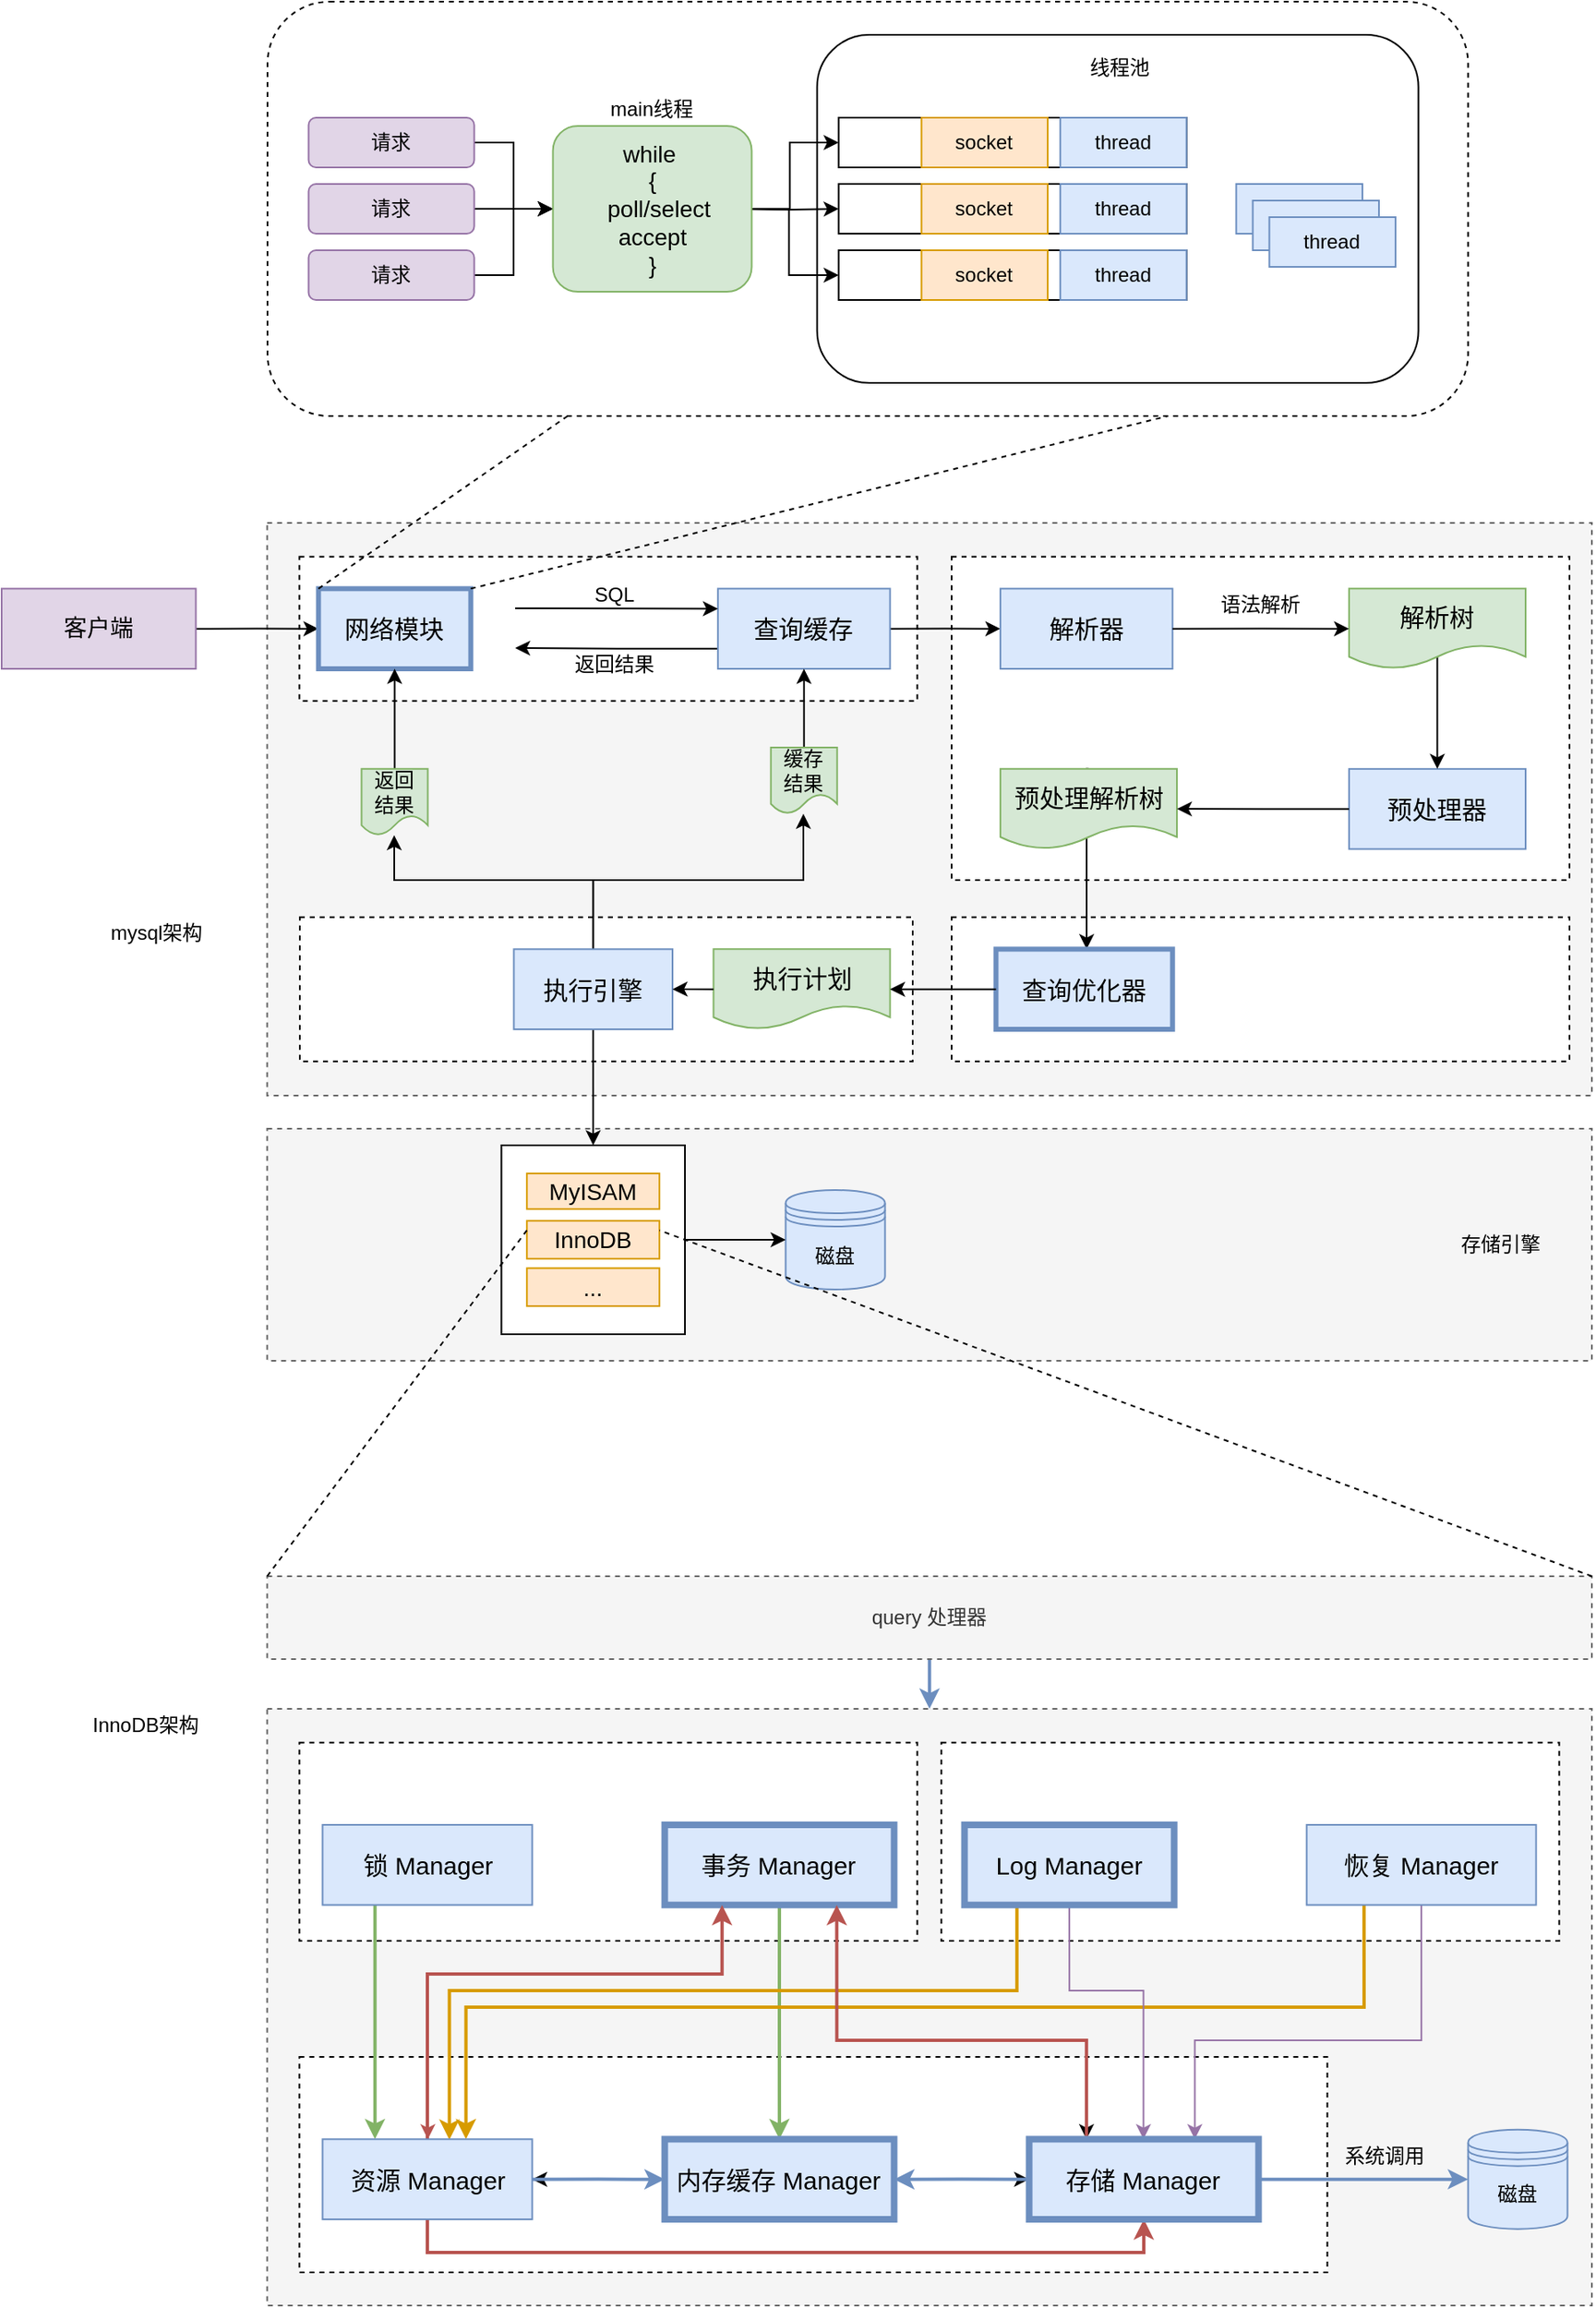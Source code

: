 <mxfile version="13.7.6" type="github">
  <diagram id="Nw3A2sw1rG-FBsZ3vatD" name="Page-1">
    <mxGraphModel dx="1577" dy="2164" grid="1" gridSize="10" guides="1" tooltips="1" connect="1" arrows="1" fold="1" page="1" pageScale="1" pageWidth="827" pageHeight="1169" math="0" shadow="0">
      <root>
        <mxCell id="0" />
        <mxCell id="1" parent="0" />
        <mxCell id="5fxkcOZgIj8-exEb8mg5-109" value="" style="rounded=0;whiteSpace=wrap;html=1;fontSize=12;dashed=1;fillColor=#f5f5f5;strokeColor=#666666;fontColor=#333333;" vertex="1" parent="1">
          <mxGeometry x="160.29" y="950" width="799.71" height="360" as="geometry" />
        </mxCell>
        <mxCell id="5fxkcOZgIj8-exEb8mg5-118" value="" style="rounded=0;whiteSpace=wrap;html=1;fontSize=12;dashed=1;" vertex="1" parent="1">
          <mxGeometry x="179.75" y="1160" width="620.54" height="130" as="geometry" />
        </mxCell>
        <mxCell id="5fxkcOZgIj8-exEb8mg5-103" value="" style="rounded=1;whiteSpace=wrap;html=1;dashed=1;fontSize=12;" vertex="1" parent="1">
          <mxGeometry x="160.48" y="-80" width="724.81" height="250" as="geometry" />
        </mxCell>
        <mxCell id="5fxkcOZgIj8-exEb8mg5-98" value="" style="rounded=0;whiteSpace=wrap;html=1;fontSize=12;dashed=1;fillColor=#f5f5f5;strokeColor=#666666;fontColor=#333333;" vertex="1" parent="1">
          <mxGeometry x="160.29" y="600" width="799.71" height="140" as="geometry" />
        </mxCell>
        <mxCell id="5fxkcOZgIj8-exEb8mg5-94" value="" style="rounded=0;whiteSpace=wrap;html=1;fontSize=12;dashed=1;fillColor=#f5f5f5;strokeColor=#666666;fontColor=#333333;" vertex="1" parent="1">
          <mxGeometry x="160.29" y="234.5" width="799.71" height="345.5" as="geometry" />
        </mxCell>
        <mxCell id="5fxkcOZgIj8-exEb8mg5-97" value="" style="rounded=0;whiteSpace=wrap;html=1;fontSize=12;dashed=1;" vertex="1" parent="1">
          <mxGeometry x="180" y="472.33" width="370" height="87" as="geometry" />
        </mxCell>
        <mxCell id="5fxkcOZgIj8-exEb8mg5-96" value="" style="rounded=0;whiteSpace=wrap;html=1;fontSize=12;dashed=1;" vertex="1" parent="1">
          <mxGeometry x="573.5" y="472.33" width="373" height="87" as="geometry" />
        </mxCell>
        <mxCell id="5fxkcOZgIj8-exEb8mg5-95" value="" style="rounded=0;whiteSpace=wrap;html=1;fontSize=12;dashed=1;" vertex="1" parent="1">
          <mxGeometry x="573.5" y="254.84" width="373" height="195.16" as="geometry" />
        </mxCell>
        <mxCell id="5fxkcOZgIj8-exEb8mg5-93" value="" style="rounded=0;whiteSpace=wrap;html=1;fontSize=12;dashed=1;" vertex="1" parent="1">
          <mxGeometry x="179.75" y="254.84" width="373" height="87" as="geometry" />
        </mxCell>
        <mxCell id="5fxkcOZgIj8-exEb8mg5-38" value="" style="rounded=1;whiteSpace=wrap;html=1;fontSize=12;" vertex="1" parent="1">
          <mxGeometry x="492.29" y="-60" width="363" height="210" as="geometry" />
        </mxCell>
        <mxCell id="5fxkcOZgIj8-exEb8mg5-13" value="" style="rounded=0;whiteSpace=wrap;html=1;fontSize=12;" vertex="1" parent="1">
          <mxGeometry x="505.29" y="-10" width="210" height="30" as="geometry" />
        </mxCell>
        <mxCell id="5fxkcOZgIj8-exEb8mg5-32" style="edgeStyle=orthogonalEdgeStyle;rounded=0;orthogonalLoop=1;jettySize=auto;html=1;exitX=1;exitY=0.5;exitDx=0;exitDy=0;entryX=0;entryY=0.5;entryDx=0;entryDy=0;fontSize=12;" edge="1" parent="1" target="5fxkcOZgIj8-exEb8mg5-13">
          <mxGeometry relative="1" as="geometry">
            <mxPoint x="445.29" y="45" as="sourcePoint" />
          </mxGeometry>
        </mxCell>
        <mxCell id="5fxkcOZgIj8-exEb8mg5-33" style="edgeStyle=orthogonalEdgeStyle;rounded=0;orthogonalLoop=1;jettySize=auto;html=1;exitX=1;exitY=0.5;exitDx=0;exitDy=0;entryX=0;entryY=0.5;entryDx=0;entryDy=0;fontSize=12;" edge="1" parent="1" target="5fxkcOZgIj8-exEb8mg5-14">
          <mxGeometry relative="1" as="geometry">
            <mxPoint x="445.29" y="45" as="sourcePoint" />
          </mxGeometry>
        </mxCell>
        <mxCell id="5fxkcOZgIj8-exEb8mg5-34" style="edgeStyle=orthogonalEdgeStyle;rounded=0;orthogonalLoop=1;jettySize=auto;html=1;exitX=1;exitY=0.5;exitDx=0;exitDy=0;fontSize=12;" edge="1" parent="1" source="5fxkcOZgIj8-exEb8mg5-44" target="5fxkcOZgIj8-exEb8mg5-18">
          <mxGeometry relative="1" as="geometry">
            <mxPoint x="445.29" y="45" as="sourcePoint" />
            <Array as="points">
              <mxPoint x="475.29" y="45" />
              <mxPoint x="475.29" y="85" />
            </Array>
          </mxGeometry>
        </mxCell>
        <mxCell id="5fxkcOZgIj8-exEb8mg5-12" value="" style="group" vertex="1" connectable="0" parent="1">
          <mxGeometry x="555.29" y="-10" width="160" height="30" as="geometry" />
        </mxCell>
        <mxCell id="5fxkcOZgIj8-exEb8mg5-10" value="socket" style="rounded=0;whiteSpace=wrap;html=1;fontSize=12;fillColor=#ffe6cc;strokeColor=#d79b00;" vertex="1" parent="5fxkcOZgIj8-exEb8mg5-12">
          <mxGeometry width="76.19" height="30" as="geometry" />
        </mxCell>
        <mxCell id="5fxkcOZgIj8-exEb8mg5-11" value="thread" style="rounded=0;whiteSpace=wrap;html=1;fontSize=12;fillColor=#dae8fc;strokeColor=#6c8ebf;" vertex="1" parent="5fxkcOZgIj8-exEb8mg5-12">
          <mxGeometry x="83.81" width="76.19" height="30" as="geometry" />
        </mxCell>
        <mxCell id="5fxkcOZgIj8-exEb8mg5-14" value="" style="rounded=0;whiteSpace=wrap;html=1;fontSize=12;" vertex="1" parent="1">
          <mxGeometry x="505.29" y="30" width="210" height="30" as="geometry" />
        </mxCell>
        <mxCell id="5fxkcOZgIj8-exEb8mg5-15" value="" style="group" vertex="1" connectable="0" parent="1">
          <mxGeometry x="555.29" y="30" width="160" height="30" as="geometry" />
        </mxCell>
        <mxCell id="5fxkcOZgIj8-exEb8mg5-16" value="socket" style="rounded=0;whiteSpace=wrap;html=1;fontSize=12;fillColor=#ffe6cc;strokeColor=#d79b00;" vertex="1" parent="5fxkcOZgIj8-exEb8mg5-15">
          <mxGeometry width="76.19" height="30" as="geometry" />
        </mxCell>
        <mxCell id="5fxkcOZgIj8-exEb8mg5-17" value="thread" style="rounded=0;whiteSpace=wrap;html=1;fontSize=12;fillColor=#dae8fc;strokeColor=#6c8ebf;" vertex="1" parent="5fxkcOZgIj8-exEb8mg5-15">
          <mxGeometry x="83.81" width="76.19" height="30" as="geometry" />
        </mxCell>
        <mxCell id="5fxkcOZgIj8-exEb8mg5-18" value="" style="rounded=0;whiteSpace=wrap;html=1;fontSize=12;" vertex="1" parent="1">
          <mxGeometry x="505.29" y="70" width="210" height="30" as="geometry" />
        </mxCell>
        <mxCell id="5fxkcOZgIj8-exEb8mg5-19" value="" style="group" vertex="1" connectable="0" parent="1">
          <mxGeometry x="555.29" y="70" width="160" height="30" as="geometry" />
        </mxCell>
        <mxCell id="5fxkcOZgIj8-exEb8mg5-20" value="socket" style="rounded=0;whiteSpace=wrap;html=1;fontSize=12;fillColor=#ffe6cc;strokeColor=#d79b00;" vertex="1" parent="5fxkcOZgIj8-exEb8mg5-19">
          <mxGeometry width="76.19" height="30" as="geometry" />
        </mxCell>
        <mxCell id="5fxkcOZgIj8-exEb8mg5-21" value="thread" style="rounded=0;whiteSpace=wrap;html=1;fontSize=12;fillColor=#dae8fc;strokeColor=#6c8ebf;" vertex="1" parent="5fxkcOZgIj8-exEb8mg5-19">
          <mxGeometry x="83.81" width="76.19" height="30" as="geometry" />
        </mxCell>
        <mxCell id="5fxkcOZgIj8-exEb8mg5-26" value="thread" style="rounded=0;whiteSpace=wrap;html=1;fontSize=12;fillColor=#dae8fc;strokeColor=#6c8ebf;" vertex="1" parent="1">
          <mxGeometry x="745.29" y="30" width="76.19" height="30" as="geometry" />
        </mxCell>
        <mxCell id="5fxkcOZgIj8-exEb8mg5-28" value="thread" style="rounded=0;whiteSpace=wrap;html=1;fontSize=12;fillColor=#dae8fc;strokeColor=#6c8ebf;" vertex="1" parent="1">
          <mxGeometry x="755.29" y="40" width="76.19" height="30" as="geometry" />
        </mxCell>
        <mxCell id="5fxkcOZgIj8-exEb8mg5-29" value="thread" style="rounded=0;whiteSpace=wrap;html=1;fontSize=12;fillColor=#dae8fc;strokeColor=#6c8ebf;" vertex="1" parent="1">
          <mxGeometry x="765.29" y="50" width="76.19" height="30" as="geometry" />
        </mxCell>
        <mxCell id="5fxkcOZgIj8-exEb8mg5-31" value="线程池" style="text;html=1;strokeColor=none;fillColor=none;align=center;verticalAlign=middle;whiteSpace=wrap;rounded=0;fontSize=12;" vertex="1" parent="1">
          <mxGeometry x="655.29" y="-50" width="40" height="20" as="geometry" />
        </mxCell>
        <mxCell id="5fxkcOZgIj8-exEb8mg5-39" value="main线程" style="text;html=1;strokeColor=none;fillColor=none;align=center;verticalAlign=middle;whiteSpace=wrap;rounded=0;fontSize=12;" vertex="1" parent="1">
          <mxGeometry x="365.29" y="-25" width="55" height="20" as="geometry" />
        </mxCell>
        <mxCell id="5fxkcOZgIj8-exEb8mg5-46" style="edgeStyle=orthogonalEdgeStyle;rounded=0;orthogonalLoop=1;jettySize=auto;html=1;exitX=1;exitY=0.5;exitDx=0;exitDy=0;entryX=0;entryY=0.5;entryDx=0;entryDy=0;fontSize=12;" edge="1" parent="1" source="5fxkcOZgIj8-exEb8mg5-41" target="5fxkcOZgIj8-exEb8mg5-44">
          <mxGeometry relative="1" as="geometry" />
        </mxCell>
        <mxCell id="5fxkcOZgIj8-exEb8mg5-41" value="请求" style="rounded=1;whiteSpace=wrap;html=1;fontSize=12;fillColor=#e1d5e7;strokeColor=#9673a6;" vertex="1" parent="1">
          <mxGeometry x="185.29" y="30" width="100" height="30" as="geometry" />
        </mxCell>
        <mxCell id="5fxkcOZgIj8-exEb8mg5-47" style="edgeStyle=orthogonalEdgeStyle;rounded=0;orthogonalLoop=1;jettySize=auto;html=1;exitX=1;exitY=0.5;exitDx=0;exitDy=0;fontSize=12;" edge="1" parent="1" source="5fxkcOZgIj8-exEb8mg5-42" target="5fxkcOZgIj8-exEb8mg5-44">
          <mxGeometry relative="1" as="geometry" />
        </mxCell>
        <mxCell id="5fxkcOZgIj8-exEb8mg5-42" value="请求" style="rounded=1;whiteSpace=wrap;html=1;fontSize=12;fillColor=#e1d5e7;strokeColor=#9673a6;" vertex="1" parent="1">
          <mxGeometry x="185.29" y="70" width="100" height="30" as="geometry" />
        </mxCell>
        <mxCell id="5fxkcOZgIj8-exEb8mg5-45" style="edgeStyle=orthogonalEdgeStyle;rounded=0;orthogonalLoop=1;jettySize=auto;html=1;exitX=1;exitY=0.5;exitDx=0;exitDy=0;fontSize=12;" edge="1" parent="1" source="5fxkcOZgIj8-exEb8mg5-43" target="5fxkcOZgIj8-exEb8mg5-44">
          <mxGeometry relative="1" as="geometry" />
        </mxCell>
        <mxCell id="5fxkcOZgIj8-exEb8mg5-43" value="请求" style="rounded=1;whiteSpace=wrap;html=1;fontSize=12;fillColor=#e1d5e7;strokeColor=#9673a6;" vertex="1" parent="1">
          <mxGeometry x="185.29" y="-10" width="100" height="30" as="geometry" />
        </mxCell>
        <mxCell id="5fxkcOZgIj8-exEb8mg5-44" value="&lt;span style=&quot;font-size: 14px&quot;&gt;while&amp;nbsp;&lt;/span&gt;&lt;br style=&quot;font-size: 14px&quot;&gt;&lt;span style=&quot;font-size: 14px&quot;&gt;{&lt;/span&gt;&lt;br style=&quot;font-size: 14px&quot;&gt;&lt;span style=&quot;font-size: 14px&quot;&gt;&amp;nbsp; poll/select&lt;/span&gt;&lt;br style=&quot;font-size: 14px&quot;&gt;&lt;span style=&quot;font-size: 14px&quot;&gt;accept&lt;/span&gt;&lt;br style=&quot;font-size: 14px&quot;&gt;&lt;span style=&quot;font-size: 14px&quot;&gt;}&lt;/span&gt;" style="rounded=1;whiteSpace=wrap;html=1;fontSize=12;fillColor=#d5e8d4;strokeColor=#82b366;" vertex="1" parent="1">
          <mxGeometry x="332.79" y="-5" width="120" height="100" as="geometry" />
        </mxCell>
        <mxCell id="5fxkcOZgIj8-exEb8mg5-70" value="" style="group;fontSize=12;" vertex="1" connectable="0" parent="1">
          <mxGeometry x="320" y="627" width="92.5" height="97" as="geometry" />
        </mxCell>
        <mxCell id="5fxkcOZgIj8-exEb8mg5-89" value="" style="rounded=0;whiteSpace=wrap;html=1;fontSize=12;" vertex="1" parent="5fxkcOZgIj8-exEb8mg5-70">
          <mxGeometry x="-18.29" y="-17" width="110.79" height="114" as="geometry" />
        </mxCell>
        <mxCell id="5fxkcOZgIj8-exEb8mg5-67" value="InnoDB" style="rounded=0;whiteSpace=wrap;html=1;fontSize=14;fillColor=#ffe6cc;strokeColor=#d79b00;" vertex="1" parent="5fxkcOZgIj8-exEb8mg5-70">
          <mxGeometry x="-2.9" y="28.57" width="80" height="22.857" as="geometry" />
        </mxCell>
        <mxCell id="5fxkcOZgIj8-exEb8mg5-68" value="MyISAM" style="rounded=0;whiteSpace=wrap;html=1;fontSize=14;fillColor=#ffe6cc;strokeColor=#d79b00;" vertex="1" parent="5fxkcOZgIj8-exEb8mg5-70">
          <mxGeometry x="-2.9" width="80" height="21.43" as="geometry" />
        </mxCell>
        <mxCell id="5fxkcOZgIj8-exEb8mg5-69" value="..." style="rounded=0;whiteSpace=wrap;html=1;fontSize=14;fillColor=#ffe6cc;strokeColor=#d79b00;" vertex="1" parent="5fxkcOZgIj8-exEb8mg5-70">
          <mxGeometry x="-2.89" y="57.143" width="80" height="22.857" as="geometry" />
        </mxCell>
        <mxCell id="5fxkcOZgIj8-exEb8mg5-104" style="edgeStyle=orthogonalEdgeStyle;rounded=0;orthogonalLoop=1;jettySize=auto;html=1;exitX=1;exitY=0.5;exitDx=0;exitDy=0;fontSize=12;" edge="1" parent="1" source="5fxkcOZgIj8-exEb8mg5-3" target="5fxkcOZgIj8-exEb8mg5-73">
          <mxGeometry relative="1" as="geometry" />
        </mxCell>
        <mxCell id="5fxkcOZgIj8-exEb8mg5-3" value="客户端" style="rounded=0;whiteSpace=wrap;html=1;fontSize=14;fillColor=#e1d5e7;strokeColor=#9673a6;" vertex="1" parent="1">
          <mxGeometry y="274.167" width="117.237" height="48.333" as="geometry" />
        </mxCell>
        <mxCell id="5fxkcOZgIj8-exEb8mg5-75" style="edgeStyle=orthogonalEdgeStyle;rounded=0;orthogonalLoop=1;jettySize=auto;html=1;exitX=0;exitY=0.75;exitDx=0;exitDy=0;fontSize=15;" edge="1" parent="1" source="5fxkcOZgIj8-exEb8mg5-51">
          <mxGeometry relative="1" as="geometry">
            <mxPoint x="310" y="310" as="targetPoint" />
          </mxGeometry>
        </mxCell>
        <mxCell id="5fxkcOZgIj8-exEb8mg5-106" style="edgeStyle=orthogonalEdgeStyle;rounded=0;orthogonalLoop=1;jettySize=auto;html=1;exitX=1;exitY=0.5;exitDx=0;exitDy=0;fontSize=12;" edge="1" parent="1" source="5fxkcOZgIj8-exEb8mg5-51" target="5fxkcOZgIj8-exEb8mg5-53">
          <mxGeometry relative="1" as="geometry" />
        </mxCell>
        <mxCell id="5fxkcOZgIj8-exEb8mg5-51" value="查询缓存" style="rounded=0;whiteSpace=wrap;html=1;fontSize=15;fillColor=#dae8fc;strokeColor=#6c8ebf;" vertex="1" parent="1">
          <mxGeometry x="432.401" y="274.167" width="103.914" height="48.333" as="geometry" />
        </mxCell>
        <mxCell id="5fxkcOZgIj8-exEb8mg5-53" value="解析器" style="rounded=0;whiteSpace=wrap;html=1;fontSize=15;fillColor=#dae8fc;strokeColor=#6c8ebf;" vertex="1" parent="1">
          <mxGeometry x="602.928" y="274.167" width="103.914" height="48.333" as="geometry" />
        </mxCell>
        <mxCell id="5fxkcOZgIj8-exEb8mg5-54" value="预处理器" style="rounded=0;whiteSpace=wrap;html=1;fontSize=15;fillColor=#dae8fc;strokeColor=#6c8ebf;" vertex="1" parent="1">
          <mxGeometry x="813.421" y="382.917" width="106.579" height="48.333" as="geometry" />
        </mxCell>
        <mxCell id="5fxkcOZgIj8-exEb8mg5-58" style="edgeStyle=orthogonalEdgeStyle;rounded=0;orthogonalLoop=1;jettySize=auto;html=1;exitX=0.5;exitY=0;exitDx=0;exitDy=0;fontSize=15;" edge="1" parent="1" source="5fxkcOZgIj8-exEb8mg5-55" target="5fxkcOZgIj8-exEb8mg5-54">
          <mxGeometry relative="1" as="geometry">
            <Array as="points">
              <mxPoint x="866.711" y="352.708" />
              <mxPoint x="866.711" y="352.708" />
            </Array>
          </mxGeometry>
        </mxCell>
        <mxCell id="5fxkcOZgIj8-exEb8mg5-55" value="解析树" style="shape=document;whiteSpace=wrap;html=1;boundedLbl=1;fontSize=15;fillColor=#d5e8d4;strokeColor=#82b366;" vertex="1" parent="1">
          <mxGeometry x="813.421" y="274.167" width="106.579" height="48.333" as="geometry" />
        </mxCell>
        <mxCell id="5fxkcOZgIj8-exEb8mg5-57" style="edgeStyle=orthogonalEdgeStyle;rounded=0;orthogonalLoop=1;jettySize=auto;html=1;exitX=1;exitY=0.5;exitDx=0;exitDy=0;fontSize=15;" edge="1" parent="1" source="5fxkcOZgIj8-exEb8mg5-53" target="5fxkcOZgIj8-exEb8mg5-55">
          <mxGeometry relative="1" as="geometry" />
        </mxCell>
        <mxCell id="5fxkcOZgIj8-exEb8mg5-72" style="edgeStyle=orthogonalEdgeStyle;rounded=0;orthogonalLoop=1;jettySize=auto;html=1;exitX=0.5;exitY=0;exitDx=0;exitDy=0;fontSize=15;" edge="1" parent="1" source="5fxkcOZgIj8-exEb8mg5-56" target="5fxkcOZgIj8-exEb8mg5-60">
          <mxGeometry relative="1" as="geometry">
            <Array as="points">
              <mxPoint x="655" y="383" />
            </Array>
          </mxGeometry>
        </mxCell>
        <mxCell id="5fxkcOZgIj8-exEb8mg5-56" value="预处理解析树" style="shape=document;whiteSpace=wrap;html=1;boundedLbl=1;fontSize=15;fillColor=#d5e8d4;strokeColor=#82b366;" vertex="1" parent="1">
          <mxGeometry x="602.928" y="382.917" width="106.579" height="48.333" as="geometry" />
        </mxCell>
        <mxCell id="5fxkcOZgIj8-exEb8mg5-59" style="edgeStyle=orthogonalEdgeStyle;rounded=0;orthogonalLoop=1;jettySize=auto;html=1;exitX=0;exitY=0.5;exitDx=0;exitDy=0;fontSize=15;" edge="1" parent="1" source="5fxkcOZgIj8-exEb8mg5-54" target="5fxkcOZgIj8-exEb8mg5-56">
          <mxGeometry relative="1" as="geometry" />
        </mxCell>
        <mxCell id="5fxkcOZgIj8-exEb8mg5-60" value="查询优化器" style="rounded=0;whiteSpace=wrap;html=1;fontSize=15;fillColor=#dae8fc;strokeColor=#6c8ebf;strokeWidth=3;" vertex="1" parent="1">
          <mxGeometry x="600.265" y="491.667" width="106.579" height="48.333" as="geometry" />
        </mxCell>
        <mxCell id="5fxkcOZgIj8-exEb8mg5-61" value="执行计划" style="shape=document;whiteSpace=wrap;html=1;boundedLbl=1;fontSize=15;fillColor=#d5e8d4;strokeColor=#82b366;" vertex="1" parent="1">
          <mxGeometry x="429.74" y="491.667" width="106.579" height="48.333" as="geometry" />
        </mxCell>
        <mxCell id="5fxkcOZgIj8-exEb8mg5-63" style="edgeStyle=orthogonalEdgeStyle;rounded=0;orthogonalLoop=1;jettySize=auto;html=1;exitX=0;exitY=0.5;exitDx=0;exitDy=0;entryX=1;entryY=0.5;entryDx=0;entryDy=0;fontSize=15;" edge="1" parent="1" source="5fxkcOZgIj8-exEb8mg5-60" target="5fxkcOZgIj8-exEb8mg5-61">
          <mxGeometry relative="1" as="geometry" />
        </mxCell>
        <mxCell id="5fxkcOZgIj8-exEb8mg5-82" style="edgeStyle=orthogonalEdgeStyle;rounded=0;orthogonalLoop=1;jettySize=auto;html=1;exitX=0.5;exitY=0;exitDx=0;exitDy=0;fontSize=12;" edge="1" parent="1" source="5fxkcOZgIj8-exEb8mg5-62" target="5fxkcOZgIj8-exEb8mg5-81">
          <mxGeometry relative="1" as="geometry">
            <Array as="points">
              <mxPoint x="357" y="450" />
              <mxPoint x="237" y="450" />
            </Array>
          </mxGeometry>
        </mxCell>
        <mxCell id="5fxkcOZgIj8-exEb8mg5-83" style="edgeStyle=orthogonalEdgeStyle;rounded=0;orthogonalLoop=1;jettySize=auto;html=1;exitX=0.5;exitY=0;exitDx=0;exitDy=0;fontSize=12;" edge="1" parent="1" source="5fxkcOZgIj8-exEb8mg5-62" target="5fxkcOZgIj8-exEb8mg5-79">
          <mxGeometry relative="1" as="geometry">
            <Array as="points">
              <mxPoint x="357" y="450" />
              <mxPoint x="484" y="450" />
            </Array>
          </mxGeometry>
        </mxCell>
        <mxCell id="5fxkcOZgIj8-exEb8mg5-90" style="edgeStyle=orthogonalEdgeStyle;rounded=0;orthogonalLoop=1;jettySize=auto;html=1;exitX=0.5;exitY=1;exitDx=0;exitDy=0;fontSize=12;" edge="1" parent="1" source="5fxkcOZgIj8-exEb8mg5-62" target="5fxkcOZgIj8-exEb8mg5-89">
          <mxGeometry relative="1" as="geometry" />
        </mxCell>
        <mxCell id="5fxkcOZgIj8-exEb8mg5-62" value="执行引擎" style="rounded=0;whiteSpace=wrap;html=1;fontSize=15;fillColor=#dae8fc;strokeColor=#6c8ebf;" vertex="1" parent="1">
          <mxGeometry x="309.21" y="491.67" width="95.79" height="48.33" as="geometry" />
        </mxCell>
        <mxCell id="5fxkcOZgIj8-exEb8mg5-64" style="edgeStyle=orthogonalEdgeStyle;rounded=0;orthogonalLoop=1;jettySize=auto;html=1;exitX=0;exitY=0.5;exitDx=0;exitDy=0;fontSize=15;" edge="1" parent="1" source="5fxkcOZgIj8-exEb8mg5-61" target="5fxkcOZgIj8-exEb8mg5-62">
          <mxGeometry relative="1" as="geometry" />
        </mxCell>
        <mxCell id="5fxkcOZgIj8-exEb8mg5-73" value="网络模块" style="rounded=0;whiteSpace=wrap;html=1;fontSize=15;fillColor=#dae8fc;strokeColor=#6c8ebf;strokeWidth=3;" vertex="1" parent="1">
          <mxGeometry x="191.27" y="274.17" width="91.96" height="48.33" as="geometry" />
        </mxCell>
        <mxCell id="5fxkcOZgIj8-exEb8mg5-74" value="" style="endArrow=classic;html=1;fontSize=15;entryX=0;entryY=0.25;entryDx=0;entryDy=0;" edge="1" parent="1" target="5fxkcOZgIj8-exEb8mg5-51">
          <mxGeometry width="50" height="50" relative="1" as="geometry">
            <mxPoint x="310" y="286" as="sourcePoint" />
            <mxPoint x="370" y="310" as="targetPoint" />
          </mxGeometry>
        </mxCell>
        <mxCell id="5fxkcOZgIj8-exEb8mg5-80" style="edgeStyle=orthogonalEdgeStyle;rounded=0;orthogonalLoop=1;jettySize=auto;html=1;exitX=0.5;exitY=0;exitDx=0;exitDy=0;entryX=0.5;entryY=1;entryDx=0;entryDy=0;fontSize=12;" edge="1" parent="1" source="5fxkcOZgIj8-exEb8mg5-79" target="5fxkcOZgIj8-exEb8mg5-51">
          <mxGeometry relative="1" as="geometry" />
        </mxCell>
        <mxCell id="5fxkcOZgIj8-exEb8mg5-79" value="缓存&lt;br&gt;结果" style="shape=document;whiteSpace=wrap;html=1;boundedLbl=1;fontSize=12;fillColor=#d5e8d4;strokeColor=#82b366;" vertex="1" parent="1">
          <mxGeometry x="464.36" y="370" width="40" height="40" as="geometry" />
        </mxCell>
        <mxCell id="5fxkcOZgIj8-exEb8mg5-84" style="edgeStyle=orthogonalEdgeStyle;rounded=0;orthogonalLoop=1;jettySize=auto;html=1;exitX=0.5;exitY=0;exitDx=0;exitDy=0;fontSize=12;" edge="1" parent="1" source="5fxkcOZgIj8-exEb8mg5-81" target="5fxkcOZgIj8-exEb8mg5-73">
          <mxGeometry relative="1" as="geometry">
            <mxPoint x="310" y="310" as="targetPoint" />
          </mxGeometry>
        </mxCell>
        <mxCell id="5fxkcOZgIj8-exEb8mg5-81" value="返回&lt;br&gt;结果" style="shape=document;whiteSpace=wrap;html=1;boundedLbl=1;fontSize=12;fillColor=#d5e8d4;strokeColor=#82b366;" vertex="1" parent="1">
          <mxGeometry x="217.25" y="382.92" width="40" height="40" as="geometry" />
        </mxCell>
        <mxCell id="5fxkcOZgIj8-exEb8mg5-85" value="SQL" style="text;html=1;strokeColor=none;fillColor=none;align=center;verticalAlign=middle;whiteSpace=wrap;rounded=0;fontSize=12;" vertex="1" parent="1">
          <mxGeometry x="350" y="268" width="40" height="20" as="geometry" />
        </mxCell>
        <mxCell id="5fxkcOZgIj8-exEb8mg5-86" value="返回结果" style="text;html=1;strokeColor=none;fillColor=none;align=center;verticalAlign=middle;whiteSpace=wrap;rounded=0;fontSize=12;" vertex="1" parent="1">
          <mxGeometry x="340" y="310" width="60" height="20" as="geometry" />
        </mxCell>
        <mxCell id="5fxkcOZgIj8-exEb8mg5-87" value="语法解析" style="text;html=1;strokeColor=none;fillColor=none;align=center;verticalAlign=middle;whiteSpace=wrap;rounded=0;fontSize=12;" vertex="1" parent="1">
          <mxGeometry x="730" y="274.17" width="60" height="20" as="geometry" />
        </mxCell>
        <mxCell id="5fxkcOZgIj8-exEb8mg5-91" value="磁盘" style="shape=datastore;whiteSpace=wrap;html=1;fontSize=12;fillColor=#dae8fc;strokeColor=#6c8ebf;" vertex="1" parent="1">
          <mxGeometry x="473.29" y="637" width="60" height="60" as="geometry" />
        </mxCell>
        <mxCell id="5fxkcOZgIj8-exEb8mg5-92" style="edgeStyle=orthogonalEdgeStyle;rounded=0;orthogonalLoop=1;jettySize=auto;html=1;exitX=1;exitY=0.5;exitDx=0;exitDy=0;fontSize=12;" edge="1" parent="1" source="5fxkcOZgIj8-exEb8mg5-89" target="5fxkcOZgIj8-exEb8mg5-91">
          <mxGeometry relative="1" as="geometry" />
        </mxCell>
        <mxCell id="5fxkcOZgIj8-exEb8mg5-100" value="" style="endArrow=none;html=1;fontSize=12;exitX=1;exitY=0;exitDx=0;exitDy=0;entryX=0.75;entryY=1;entryDx=0;entryDy=0;dashed=1;" edge="1" parent="1" source="5fxkcOZgIj8-exEb8mg5-73" target="5fxkcOZgIj8-exEb8mg5-103">
          <mxGeometry width="50" height="50" relative="1" as="geometry">
            <mxPoint x="240" y="230" as="sourcePoint" />
            <mxPoint x="290" y="180" as="targetPoint" />
          </mxGeometry>
        </mxCell>
        <mxCell id="5fxkcOZgIj8-exEb8mg5-101" value="" style="endArrow=none;html=1;fontSize=12;exitX=0;exitY=0;exitDx=0;exitDy=0;entryX=0.25;entryY=1;entryDx=0;entryDy=0;dashed=1;" edge="1" parent="1" source="5fxkcOZgIj8-exEb8mg5-73" target="5fxkcOZgIj8-exEb8mg5-103">
          <mxGeometry width="50" height="50" relative="1" as="geometry">
            <mxPoint x="190" y="220" as="sourcePoint" />
            <mxPoint y="160" as="targetPoint" />
          </mxGeometry>
        </mxCell>
        <mxCell id="5fxkcOZgIj8-exEb8mg5-105" value="存储引擎" style="text;html=1;strokeColor=none;fillColor=none;align=center;verticalAlign=middle;whiteSpace=wrap;rounded=0;dashed=1;fontSize=12;" vertex="1" parent="1">
          <mxGeometry x="880" y="660" width="50" height="20" as="geometry" />
        </mxCell>
        <mxCell id="5fxkcOZgIj8-exEb8mg5-110" value="" style="rounded=0;whiteSpace=wrap;html=1;fontSize=12;dashed=1;" vertex="1" parent="1">
          <mxGeometry x="179.75" y="970.34" width="373" height="119.66" as="geometry" />
        </mxCell>
        <mxCell id="5fxkcOZgIj8-exEb8mg5-131" style="edgeStyle=orthogonalEdgeStyle;rounded=0;orthogonalLoop=1;jettySize=auto;html=1;exitX=0.25;exitY=1;exitDx=0;exitDy=0;fontSize=12;fillColor=#f8cecc;strokeColor=#b85450;" edge="1" parent="1" source="5fxkcOZgIj8-exEb8mg5-111" target="5fxkcOZgIj8-exEb8mg5-120">
          <mxGeometry relative="1" as="geometry">
            <Array as="points">
              <mxPoint x="435.29" y="1110" />
              <mxPoint x="257.29" y="1110" />
            </Array>
          </mxGeometry>
        </mxCell>
        <mxCell id="5fxkcOZgIj8-exEb8mg5-136" style="edgeStyle=orthogonalEdgeStyle;rounded=0;orthogonalLoop=1;jettySize=auto;html=1;exitX=0.5;exitY=1;exitDx=0;exitDy=0;fontSize=12;fillColor=#d5e8d4;strokeColor=#82b366;strokeWidth=2;" edge="1" parent="1" source="5fxkcOZgIj8-exEb8mg5-111" target="5fxkcOZgIj8-exEb8mg5-119">
          <mxGeometry relative="1" as="geometry" />
        </mxCell>
        <mxCell id="5fxkcOZgIj8-exEb8mg5-140" style="edgeStyle=orthogonalEdgeStyle;rounded=0;orthogonalLoop=1;jettySize=auto;html=1;exitX=0.75;exitY=1;exitDx=0;exitDy=0;entryX=0.25;entryY=0;entryDx=0;entryDy=0;fontSize=12;" edge="1" parent="1" source="5fxkcOZgIj8-exEb8mg5-111" target="5fxkcOZgIj8-exEb8mg5-121">
          <mxGeometry relative="1" as="geometry">
            <Array as="points">
              <mxPoint x="504.29" y="1150" />
              <mxPoint x="655.29" y="1150" />
            </Array>
          </mxGeometry>
        </mxCell>
        <mxCell id="5fxkcOZgIj8-exEb8mg5-111" value="事务 Manager" style="rounded=0;whiteSpace=wrap;html=1;fontSize=15;fillColor=#dae8fc;strokeColor=#6c8ebf;strokeWidth=4;" vertex="1" parent="1">
          <mxGeometry x="400.29" y="1020" width="138.49" height="48.33" as="geometry" />
        </mxCell>
        <mxCell id="5fxkcOZgIj8-exEb8mg5-125" style="edgeStyle=orthogonalEdgeStyle;rounded=0;orthogonalLoop=1;jettySize=auto;html=1;exitX=0.25;exitY=1;exitDx=0;exitDy=0;entryX=0.25;entryY=0;entryDx=0;entryDy=0;fontSize=12;fillColor=#d5e8d4;strokeColor=#82b366;strokeWidth=2;" edge="1" parent="1" source="5fxkcOZgIj8-exEb8mg5-112" target="5fxkcOZgIj8-exEb8mg5-120">
          <mxGeometry relative="1" as="geometry" />
        </mxCell>
        <mxCell id="5fxkcOZgIj8-exEb8mg5-112" value="锁 Manager" style="rounded=0;whiteSpace=wrap;html=1;fontSize=15;fillColor=#dae8fc;strokeColor=#6c8ebf;" vertex="1" parent="1">
          <mxGeometry x="193.73" y="1020" width="126.56" height="48.33" as="geometry" />
        </mxCell>
        <mxCell id="5fxkcOZgIj8-exEb8mg5-114" style="edgeStyle=orthogonalEdgeStyle;rounded=0;orthogonalLoop=1;jettySize=auto;html=1;exitX=0.5;exitY=1;exitDx=0;exitDy=0;entryX=0.5;entryY=0;entryDx=0;entryDy=0;fontSize=12;fillColor=#dae8fc;strokeColor=#6c8ebf;strokeWidth=2;" edge="1" parent="1" source="5fxkcOZgIj8-exEb8mg5-113" target="5fxkcOZgIj8-exEb8mg5-109">
          <mxGeometry relative="1" as="geometry" />
        </mxCell>
        <mxCell id="5fxkcOZgIj8-exEb8mg5-113" value="query 处理器" style="rounded=0;whiteSpace=wrap;html=1;fontSize=12;dashed=1;fillColor=#f5f5f5;strokeColor=#666666;fontColor=#333333;" vertex="1" parent="1">
          <mxGeometry x="160.29" y="870" width="799.71" height="50" as="geometry" />
        </mxCell>
        <mxCell id="5fxkcOZgIj8-exEb8mg5-115" value="" style="rounded=0;whiteSpace=wrap;html=1;fontSize=12;dashed=1;" vertex="1" parent="1">
          <mxGeometry x="567.29" y="970.34" width="373" height="119.66" as="geometry" />
        </mxCell>
        <mxCell id="5fxkcOZgIj8-exEb8mg5-133" style="edgeStyle=orthogonalEdgeStyle;rounded=0;orthogonalLoop=1;jettySize=auto;html=1;exitX=0.25;exitY=1;exitDx=0;exitDy=0;fontSize=12;fillColor=#ffe6cc;strokeColor=#d79b00;strokeWidth=2;" edge="1" parent="1" source="5fxkcOZgIj8-exEb8mg5-116" target="5fxkcOZgIj8-exEb8mg5-120">
          <mxGeometry relative="1" as="geometry">
            <Array as="points">
              <mxPoint x="822.29" y="1130" />
              <mxPoint x="280.29" y="1130" />
            </Array>
          </mxGeometry>
        </mxCell>
        <mxCell id="5fxkcOZgIj8-exEb8mg5-134" style="edgeStyle=orthogonalEdgeStyle;rounded=0;orthogonalLoop=1;jettySize=auto;html=1;exitX=0.5;exitY=1;exitDx=0;exitDy=0;fontSize=12;fillColor=#e1d5e7;strokeColor=#9673a6;" edge="1" parent="1" source="5fxkcOZgIj8-exEb8mg5-116" target="5fxkcOZgIj8-exEb8mg5-121">
          <mxGeometry relative="1" as="geometry">
            <Array as="points">
              <mxPoint x="857.29" y="1150" />
              <mxPoint x="720.29" y="1150" />
            </Array>
          </mxGeometry>
        </mxCell>
        <mxCell id="5fxkcOZgIj8-exEb8mg5-116" value="恢复 Manager" style="rounded=0;whiteSpace=wrap;html=1;fontSize=15;fillColor=#dae8fc;strokeColor=#6c8ebf;" vertex="1" parent="1">
          <mxGeometry x="787.83" y="1020" width="138.49" height="48.33" as="geometry" />
        </mxCell>
        <mxCell id="5fxkcOZgIj8-exEb8mg5-132" style="edgeStyle=orthogonalEdgeStyle;rounded=0;orthogonalLoop=1;jettySize=auto;html=1;exitX=0.25;exitY=1;exitDx=0;exitDy=0;fontSize=12;fillColor=#ffe6cc;strokeColor=#d79b00;strokeWidth=2;" edge="1" parent="1" source="5fxkcOZgIj8-exEb8mg5-117">
          <mxGeometry relative="1" as="geometry">
            <mxPoint x="270.29" y="1210" as="targetPoint" />
            <Array as="points">
              <mxPoint x="613.29" y="1120" />
              <mxPoint x="270.29" y="1120" />
              <mxPoint x="270.29" y="1210" />
            </Array>
          </mxGeometry>
        </mxCell>
        <mxCell id="5fxkcOZgIj8-exEb8mg5-135" style="edgeStyle=orthogonalEdgeStyle;rounded=0;orthogonalLoop=1;jettySize=auto;html=1;exitX=0.5;exitY=1;exitDx=0;exitDy=0;fontSize=12;fillColor=#e1d5e7;strokeColor=#9673a6;" edge="1" parent="1" source="5fxkcOZgIj8-exEb8mg5-117" target="5fxkcOZgIj8-exEb8mg5-121">
          <mxGeometry relative="1" as="geometry">
            <Array as="points">
              <mxPoint x="644.29" y="1120" />
              <mxPoint x="689.29" y="1120" />
            </Array>
          </mxGeometry>
        </mxCell>
        <mxCell id="5fxkcOZgIj8-exEb8mg5-117" value="Log Manager" style="rounded=0;whiteSpace=wrap;html=1;fontSize=15;fillColor=#dae8fc;strokeColor=#6c8ebf;strokeWidth=4;" vertex="1" parent="1">
          <mxGeometry x="581.27" y="1020" width="126.56" height="48.33" as="geometry" />
        </mxCell>
        <mxCell id="5fxkcOZgIj8-exEb8mg5-127" style="edgeStyle=orthogonalEdgeStyle;rounded=0;orthogonalLoop=1;jettySize=auto;html=1;exitX=1;exitY=0.5;exitDx=0;exitDy=0;fontSize=12;" edge="1" parent="1" source="5fxkcOZgIj8-exEb8mg5-119" target="5fxkcOZgIj8-exEb8mg5-121">
          <mxGeometry relative="1" as="geometry" />
        </mxCell>
        <mxCell id="5fxkcOZgIj8-exEb8mg5-128" style="edgeStyle=orthogonalEdgeStyle;rounded=0;orthogonalLoop=1;jettySize=auto;html=1;exitX=0;exitY=0.5;exitDx=0;exitDy=0;fontSize=12;" edge="1" parent="1" source="5fxkcOZgIj8-exEb8mg5-119" target="5fxkcOZgIj8-exEb8mg5-120">
          <mxGeometry relative="1" as="geometry" />
        </mxCell>
        <mxCell id="5fxkcOZgIj8-exEb8mg5-119" value="内存缓存 Manager" style="rounded=0;whiteSpace=wrap;html=1;fontSize=15;fillColor=#dae8fc;strokeColor=#6c8ebf;strokeWidth=4;" vertex="1" parent="1">
          <mxGeometry x="400.29" y="1209.66" width="138.49" height="48.33" as="geometry" />
        </mxCell>
        <mxCell id="5fxkcOZgIj8-exEb8mg5-126" style="edgeStyle=orthogonalEdgeStyle;rounded=0;orthogonalLoop=1;jettySize=auto;html=1;exitX=1;exitY=0.5;exitDx=0;exitDy=0;fontSize=12;fillColor=#dae8fc;strokeColor=#6c8ebf;strokeWidth=2;" edge="1" parent="1" source="5fxkcOZgIj8-exEb8mg5-120" target="5fxkcOZgIj8-exEb8mg5-119">
          <mxGeometry relative="1" as="geometry" />
        </mxCell>
        <mxCell id="5fxkcOZgIj8-exEb8mg5-130" style="edgeStyle=orthogonalEdgeStyle;rounded=0;orthogonalLoop=1;jettySize=auto;html=1;exitX=0.5;exitY=1;exitDx=0;exitDy=0;entryX=0.5;entryY=1;entryDx=0;entryDy=0;fontSize=12;fillColor=#f8cecc;strokeColor=#b85450;strokeWidth=2;" edge="1" parent="1" source="5fxkcOZgIj8-exEb8mg5-120" target="5fxkcOZgIj8-exEb8mg5-121">
          <mxGeometry relative="1" as="geometry" />
        </mxCell>
        <mxCell id="5fxkcOZgIj8-exEb8mg5-138" style="edgeStyle=orthogonalEdgeStyle;rounded=0;orthogonalLoop=1;jettySize=auto;html=1;exitX=0.5;exitY=0;exitDx=0;exitDy=0;entryX=0.25;entryY=1;entryDx=0;entryDy=0;fontSize=12;fillColor=#f8cecc;strokeColor=#b85450;strokeWidth=2;" edge="1" parent="1" source="5fxkcOZgIj8-exEb8mg5-120" target="5fxkcOZgIj8-exEb8mg5-111">
          <mxGeometry relative="1" as="geometry">
            <Array as="points">
              <mxPoint x="257.29" y="1110" />
              <mxPoint x="435.29" y="1110" />
            </Array>
          </mxGeometry>
        </mxCell>
        <mxCell id="5fxkcOZgIj8-exEb8mg5-120" value="资源 Manager" style="rounded=0;whiteSpace=wrap;html=1;fontSize=15;fillColor=#dae8fc;strokeColor=#6c8ebf;" vertex="1" parent="1">
          <mxGeometry x="193.73" y="1209.66" width="126.56" height="48.33" as="geometry" />
        </mxCell>
        <mxCell id="5fxkcOZgIj8-exEb8mg5-123" style="edgeStyle=orthogonalEdgeStyle;rounded=0;orthogonalLoop=1;jettySize=auto;html=1;exitX=1;exitY=0.5;exitDx=0;exitDy=0;entryX=0;entryY=0.5;entryDx=0;entryDy=0;fontSize=12;fillColor=#dae8fc;strokeColor=#6c8ebf;strokeWidth=2;" edge="1" parent="1" source="5fxkcOZgIj8-exEb8mg5-121" target="5fxkcOZgIj8-exEb8mg5-122">
          <mxGeometry relative="1" as="geometry" />
        </mxCell>
        <mxCell id="5fxkcOZgIj8-exEb8mg5-129" style="edgeStyle=orthogonalEdgeStyle;rounded=0;orthogonalLoop=1;jettySize=auto;html=1;exitX=0;exitY=0.5;exitDx=0;exitDy=0;fontSize=12;fillColor=#dae8fc;strokeColor=#6c8ebf;strokeWidth=2;" edge="1" parent="1" source="5fxkcOZgIj8-exEb8mg5-121" target="5fxkcOZgIj8-exEb8mg5-119">
          <mxGeometry relative="1" as="geometry" />
        </mxCell>
        <mxCell id="5fxkcOZgIj8-exEb8mg5-141" style="edgeStyle=orthogonalEdgeStyle;rounded=0;orthogonalLoop=1;jettySize=auto;html=1;exitX=0.25;exitY=0;exitDx=0;exitDy=0;entryX=0.75;entryY=1;entryDx=0;entryDy=0;fontSize=12;fillColor=#f8cecc;strokeColor=#b85450;strokeWidth=2;" edge="1" parent="1" source="5fxkcOZgIj8-exEb8mg5-121" target="5fxkcOZgIj8-exEb8mg5-111">
          <mxGeometry relative="1" as="geometry">
            <Array as="points">
              <mxPoint x="655.29" y="1150" />
              <mxPoint x="504.29" y="1150" />
            </Array>
          </mxGeometry>
        </mxCell>
        <mxCell id="5fxkcOZgIj8-exEb8mg5-121" value="存储 Manager" style="rounded=0;whiteSpace=wrap;html=1;fontSize=15;fillColor=#dae8fc;strokeColor=#6c8ebf;strokeWidth=4;" vertex="1" parent="1">
          <mxGeometry x="620.29" y="1209.66" width="138.49" height="48.33" as="geometry" />
        </mxCell>
        <mxCell id="5fxkcOZgIj8-exEb8mg5-122" value="磁盘" style="shape=datastore;whiteSpace=wrap;html=1;fontSize=12;fillColor=#dae8fc;strokeColor=#6c8ebf;" vertex="1" parent="1">
          <mxGeometry x="885.29" y="1203.82" width="60" height="60" as="geometry" />
        </mxCell>
        <mxCell id="5fxkcOZgIj8-exEb8mg5-124" value="系统调用" style="text;html=1;strokeColor=none;fillColor=none;align=center;verticalAlign=middle;whiteSpace=wrap;rounded=0;dashed=1;fontSize=12;" vertex="1" parent="1">
          <mxGeometry x="810.29" y="1210" width="50" height="20" as="geometry" />
        </mxCell>
        <mxCell id="5fxkcOZgIj8-exEb8mg5-142" value="" style="endArrow=none;html=1;strokeWidth=1;fontSize=12;entryX=0;entryY=0.25;entryDx=0;entryDy=0;exitX=0;exitY=0;exitDx=0;exitDy=0;dashed=1;" edge="1" parent="1" source="5fxkcOZgIj8-exEb8mg5-113" target="5fxkcOZgIj8-exEb8mg5-67">
          <mxGeometry width="50" height="50" relative="1" as="geometry">
            <mxPoint x="230" y="870" as="sourcePoint" />
            <mxPoint x="280" y="820" as="targetPoint" />
          </mxGeometry>
        </mxCell>
        <mxCell id="5fxkcOZgIj8-exEb8mg5-143" value="" style="endArrow=none;html=1;strokeWidth=1;fontSize=12;entryX=1;entryY=0.25;entryDx=0;entryDy=0;exitX=1;exitY=0;exitDx=0;exitDy=0;dashed=1;" edge="1" parent="1" source="5fxkcOZgIj8-exEb8mg5-113" target="5fxkcOZgIj8-exEb8mg5-67">
          <mxGeometry width="50" height="50" relative="1" as="geometry">
            <mxPoint x="430" y="850" as="sourcePoint" />
            <mxPoint x="480" y="800" as="targetPoint" />
          </mxGeometry>
        </mxCell>
        <mxCell id="5fxkcOZgIj8-exEb8mg5-144" value="mysql架构" style="text;html=1;strokeColor=none;fillColor=none;align=center;verticalAlign=middle;whiteSpace=wrap;rounded=0;dashed=1;fontSize=12;" vertex="1" parent="1">
          <mxGeometry x="62.62" y="471.67" width="61" height="20" as="geometry" />
        </mxCell>
        <mxCell id="5fxkcOZgIj8-exEb8mg5-145" value="InnoDB架构" style="text;html=1;strokeColor=none;fillColor=none;align=center;verticalAlign=middle;whiteSpace=wrap;rounded=0;dashed=1;fontSize=12;" vertex="1" parent="1">
          <mxGeometry x="49.86" y="950.34" width="73.76" height="20" as="geometry" />
        </mxCell>
      </root>
    </mxGraphModel>
  </diagram>
</mxfile>

